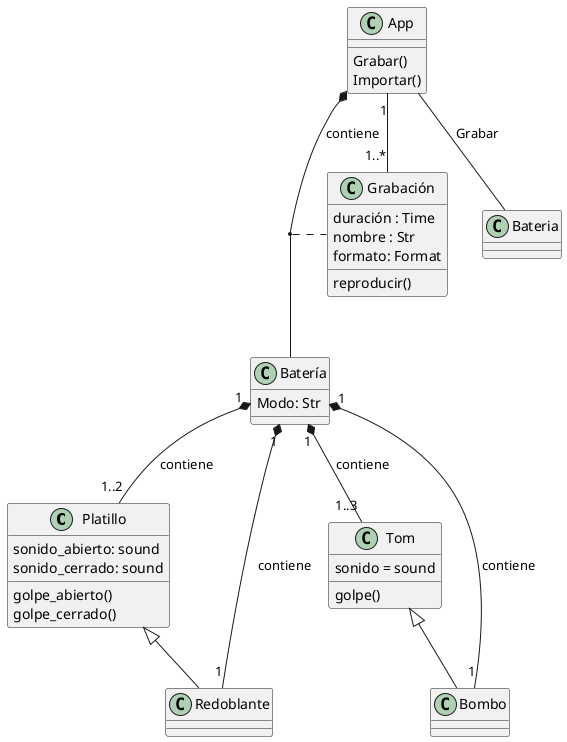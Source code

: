 @startuml
class Platillo {
sonido_abierto: sound
sonido_cerrado: sound
golpe_abierto()
golpe_cerrado()
}

class Platillo {
}
class Redoblante {
}

Platillo <|-- Redoblante

class Tom {
sonido = sound
golpe()
}

class Bombo {
}
Tom<|-- Bombo

class Batería {
Modo: Str
}

Batería "1" *-- "1..2" Platillo : contiene
Batería "1" *-- "1..3" Tom : contiene
Batería "1" *-- "1" Redoblante :contiene
Batería "1" *-- "1" Bombo : contiene

class App {
Grabar()
Importar()
}

class Grabación{
duración : Time
nombre : Str
formato: Format

reproducir()
}
App "1" -- "1..*" Grabación
App *-- Batería : contiene
App -- Bateria: Grabar
(App, Batería) .. Grabación
@enduml
